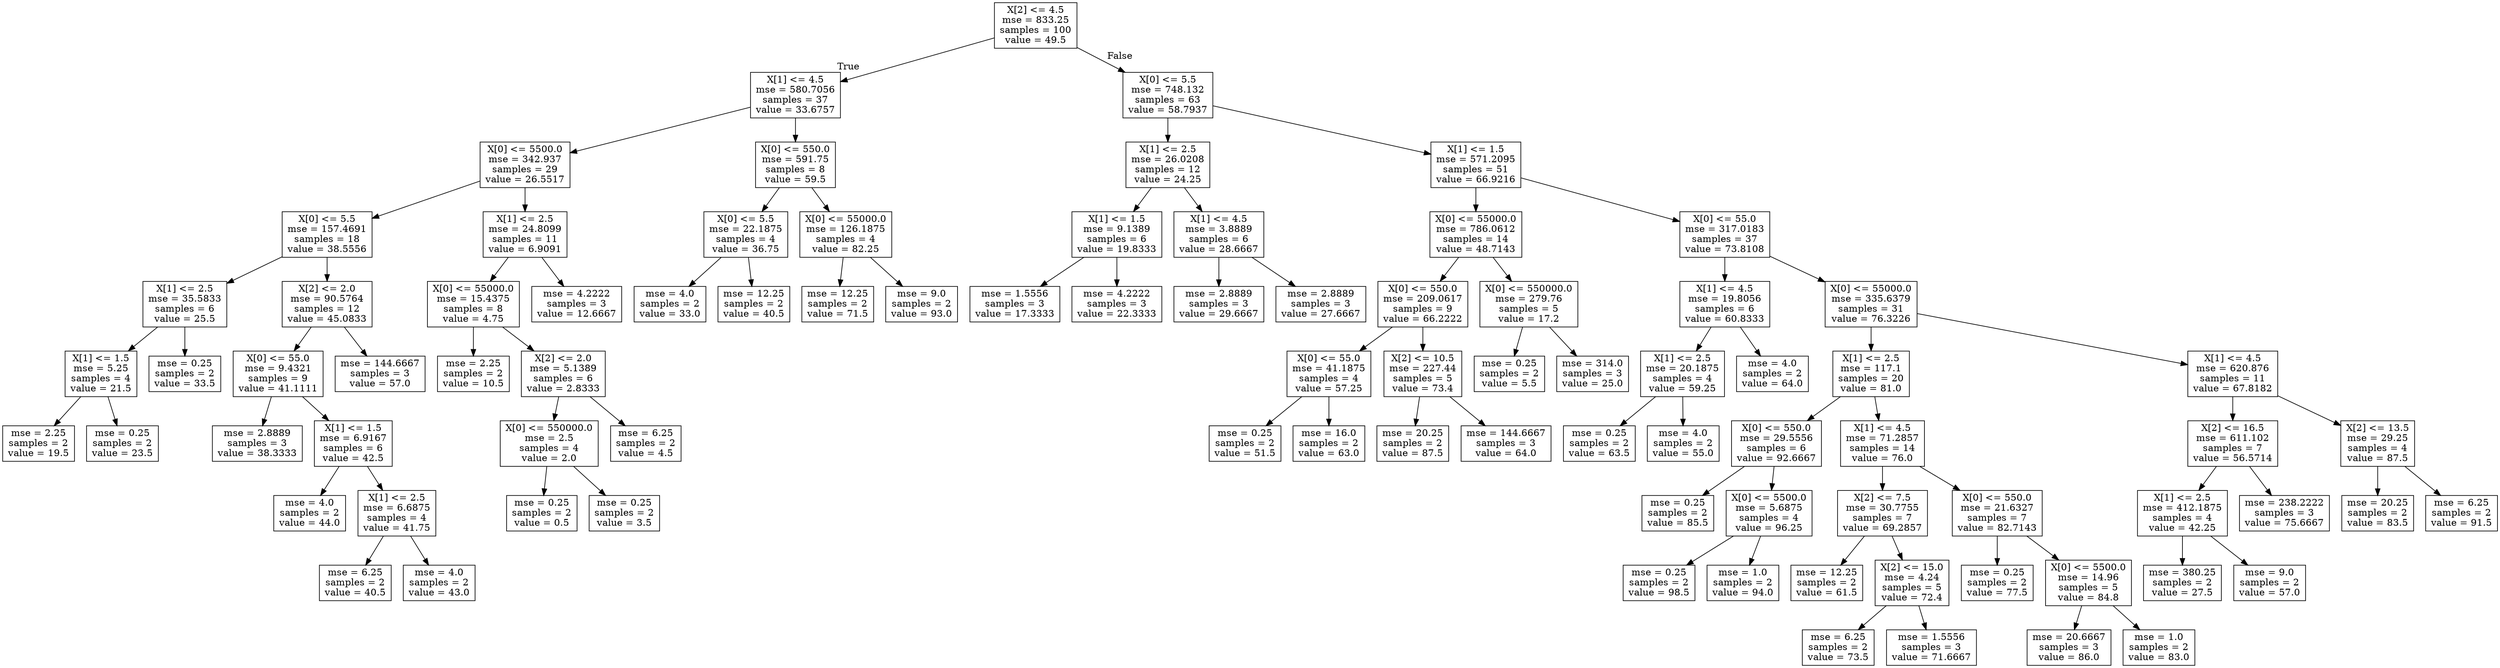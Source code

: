 digraph Tree {
node [shape=box] ;
0 [label="X[2] <= 4.5\nmse = 833.25\nsamples = 100\nvalue = 49.5"] ;
1 [label="X[1] <= 4.5\nmse = 580.7056\nsamples = 37\nvalue = 33.6757"] ;
0 -> 1 [labeldistance=2.5, labelangle=45, headlabel="True"] ;
2 [label="X[0] <= 5500.0\nmse = 342.937\nsamples = 29\nvalue = 26.5517"] ;
1 -> 2 ;
3 [label="X[0] <= 5.5\nmse = 157.4691\nsamples = 18\nvalue = 38.5556"] ;
2 -> 3 ;
4 [label="X[1] <= 2.5\nmse = 35.5833\nsamples = 6\nvalue = 25.5"] ;
3 -> 4 ;
5 [label="X[1] <= 1.5\nmse = 5.25\nsamples = 4\nvalue = 21.5"] ;
4 -> 5 ;
6 [label="mse = 2.25\nsamples = 2\nvalue = 19.5"] ;
5 -> 6 ;
7 [label="mse = 0.25\nsamples = 2\nvalue = 23.5"] ;
5 -> 7 ;
8 [label="mse = 0.25\nsamples = 2\nvalue = 33.5"] ;
4 -> 8 ;
9 [label="X[2] <= 2.0\nmse = 90.5764\nsamples = 12\nvalue = 45.0833"] ;
3 -> 9 ;
10 [label="X[0] <= 55.0\nmse = 9.4321\nsamples = 9\nvalue = 41.1111"] ;
9 -> 10 ;
11 [label="mse = 2.8889\nsamples = 3\nvalue = 38.3333"] ;
10 -> 11 ;
12 [label="X[1] <= 1.5\nmse = 6.9167\nsamples = 6\nvalue = 42.5"] ;
10 -> 12 ;
13 [label="mse = 4.0\nsamples = 2\nvalue = 44.0"] ;
12 -> 13 ;
14 [label="X[1] <= 2.5\nmse = 6.6875\nsamples = 4\nvalue = 41.75"] ;
12 -> 14 ;
15 [label="mse = 6.25\nsamples = 2\nvalue = 40.5"] ;
14 -> 15 ;
16 [label="mse = 4.0\nsamples = 2\nvalue = 43.0"] ;
14 -> 16 ;
17 [label="mse = 144.6667\nsamples = 3\nvalue = 57.0"] ;
9 -> 17 ;
18 [label="X[1] <= 2.5\nmse = 24.8099\nsamples = 11\nvalue = 6.9091"] ;
2 -> 18 ;
19 [label="X[0] <= 55000.0\nmse = 15.4375\nsamples = 8\nvalue = 4.75"] ;
18 -> 19 ;
20 [label="mse = 2.25\nsamples = 2\nvalue = 10.5"] ;
19 -> 20 ;
21 [label="X[2] <= 2.0\nmse = 5.1389\nsamples = 6\nvalue = 2.8333"] ;
19 -> 21 ;
22 [label="X[0] <= 550000.0\nmse = 2.5\nsamples = 4\nvalue = 2.0"] ;
21 -> 22 ;
23 [label="mse = 0.25\nsamples = 2\nvalue = 0.5"] ;
22 -> 23 ;
24 [label="mse = 0.25\nsamples = 2\nvalue = 3.5"] ;
22 -> 24 ;
25 [label="mse = 6.25\nsamples = 2\nvalue = 4.5"] ;
21 -> 25 ;
26 [label="mse = 4.2222\nsamples = 3\nvalue = 12.6667"] ;
18 -> 26 ;
27 [label="X[0] <= 550.0\nmse = 591.75\nsamples = 8\nvalue = 59.5"] ;
1 -> 27 ;
28 [label="X[0] <= 5.5\nmse = 22.1875\nsamples = 4\nvalue = 36.75"] ;
27 -> 28 ;
29 [label="mse = 4.0\nsamples = 2\nvalue = 33.0"] ;
28 -> 29 ;
30 [label="mse = 12.25\nsamples = 2\nvalue = 40.5"] ;
28 -> 30 ;
31 [label="X[0] <= 55000.0\nmse = 126.1875\nsamples = 4\nvalue = 82.25"] ;
27 -> 31 ;
32 [label="mse = 12.25\nsamples = 2\nvalue = 71.5"] ;
31 -> 32 ;
33 [label="mse = 9.0\nsamples = 2\nvalue = 93.0"] ;
31 -> 33 ;
34 [label="X[0] <= 5.5\nmse = 748.132\nsamples = 63\nvalue = 58.7937"] ;
0 -> 34 [labeldistance=2.5, labelangle=-45, headlabel="False"] ;
35 [label="X[1] <= 2.5\nmse = 26.0208\nsamples = 12\nvalue = 24.25"] ;
34 -> 35 ;
36 [label="X[1] <= 1.5\nmse = 9.1389\nsamples = 6\nvalue = 19.8333"] ;
35 -> 36 ;
37 [label="mse = 1.5556\nsamples = 3\nvalue = 17.3333"] ;
36 -> 37 ;
38 [label="mse = 4.2222\nsamples = 3\nvalue = 22.3333"] ;
36 -> 38 ;
39 [label="X[1] <= 4.5\nmse = 3.8889\nsamples = 6\nvalue = 28.6667"] ;
35 -> 39 ;
40 [label="mse = 2.8889\nsamples = 3\nvalue = 29.6667"] ;
39 -> 40 ;
41 [label="mse = 2.8889\nsamples = 3\nvalue = 27.6667"] ;
39 -> 41 ;
42 [label="X[1] <= 1.5\nmse = 571.2095\nsamples = 51\nvalue = 66.9216"] ;
34 -> 42 ;
43 [label="X[0] <= 55000.0\nmse = 786.0612\nsamples = 14\nvalue = 48.7143"] ;
42 -> 43 ;
44 [label="X[0] <= 550.0\nmse = 209.0617\nsamples = 9\nvalue = 66.2222"] ;
43 -> 44 ;
45 [label="X[0] <= 55.0\nmse = 41.1875\nsamples = 4\nvalue = 57.25"] ;
44 -> 45 ;
46 [label="mse = 0.25\nsamples = 2\nvalue = 51.5"] ;
45 -> 46 ;
47 [label="mse = 16.0\nsamples = 2\nvalue = 63.0"] ;
45 -> 47 ;
48 [label="X[2] <= 10.5\nmse = 227.44\nsamples = 5\nvalue = 73.4"] ;
44 -> 48 ;
49 [label="mse = 20.25\nsamples = 2\nvalue = 87.5"] ;
48 -> 49 ;
50 [label="mse = 144.6667\nsamples = 3\nvalue = 64.0"] ;
48 -> 50 ;
51 [label="X[0] <= 550000.0\nmse = 279.76\nsamples = 5\nvalue = 17.2"] ;
43 -> 51 ;
52 [label="mse = 0.25\nsamples = 2\nvalue = 5.5"] ;
51 -> 52 ;
53 [label="mse = 314.0\nsamples = 3\nvalue = 25.0"] ;
51 -> 53 ;
54 [label="X[0] <= 55.0\nmse = 317.0183\nsamples = 37\nvalue = 73.8108"] ;
42 -> 54 ;
55 [label="X[1] <= 4.5\nmse = 19.8056\nsamples = 6\nvalue = 60.8333"] ;
54 -> 55 ;
56 [label="X[1] <= 2.5\nmse = 20.1875\nsamples = 4\nvalue = 59.25"] ;
55 -> 56 ;
57 [label="mse = 0.25\nsamples = 2\nvalue = 63.5"] ;
56 -> 57 ;
58 [label="mse = 4.0\nsamples = 2\nvalue = 55.0"] ;
56 -> 58 ;
59 [label="mse = 4.0\nsamples = 2\nvalue = 64.0"] ;
55 -> 59 ;
60 [label="X[0] <= 55000.0\nmse = 335.6379\nsamples = 31\nvalue = 76.3226"] ;
54 -> 60 ;
61 [label="X[1] <= 2.5\nmse = 117.1\nsamples = 20\nvalue = 81.0"] ;
60 -> 61 ;
62 [label="X[0] <= 550.0\nmse = 29.5556\nsamples = 6\nvalue = 92.6667"] ;
61 -> 62 ;
63 [label="mse = 0.25\nsamples = 2\nvalue = 85.5"] ;
62 -> 63 ;
64 [label="X[0] <= 5500.0\nmse = 5.6875\nsamples = 4\nvalue = 96.25"] ;
62 -> 64 ;
65 [label="mse = 0.25\nsamples = 2\nvalue = 98.5"] ;
64 -> 65 ;
66 [label="mse = 1.0\nsamples = 2\nvalue = 94.0"] ;
64 -> 66 ;
67 [label="X[1] <= 4.5\nmse = 71.2857\nsamples = 14\nvalue = 76.0"] ;
61 -> 67 ;
68 [label="X[2] <= 7.5\nmse = 30.7755\nsamples = 7\nvalue = 69.2857"] ;
67 -> 68 ;
69 [label="mse = 12.25\nsamples = 2\nvalue = 61.5"] ;
68 -> 69 ;
70 [label="X[2] <= 15.0\nmse = 4.24\nsamples = 5\nvalue = 72.4"] ;
68 -> 70 ;
71 [label="mse = 6.25\nsamples = 2\nvalue = 73.5"] ;
70 -> 71 ;
72 [label="mse = 1.5556\nsamples = 3\nvalue = 71.6667"] ;
70 -> 72 ;
73 [label="X[0] <= 550.0\nmse = 21.6327\nsamples = 7\nvalue = 82.7143"] ;
67 -> 73 ;
74 [label="mse = 0.25\nsamples = 2\nvalue = 77.5"] ;
73 -> 74 ;
75 [label="X[0] <= 5500.0\nmse = 14.96\nsamples = 5\nvalue = 84.8"] ;
73 -> 75 ;
76 [label="mse = 20.6667\nsamples = 3\nvalue = 86.0"] ;
75 -> 76 ;
77 [label="mse = 1.0\nsamples = 2\nvalue = 83.0"] ;
75 -> 77 ;
78 [label="X[1] <= 4.5\nmse = 620.876\nsamples = 11\nvalue = 67.8182"] ;
60 -> 78 ;
79 [label="X[2] <= 16.5\nmse = 611.102\nsamples = 7\nvalue = 56.5714"] ;
78 -> 79 ;
80 [label="X[1] <= 2.5\nmse = 412.1875\nsamples = 4\nvalue = 42.25"] ;
79 -> 80 ;
81 [label="mse = 380.25\nsamples = 2\nvalue = 27.5"] ;
80 -> 81 ;
82 [label="mse = 9.0\nsamples = 2\nvalue = 57.0"] ;
80 -> 82 ;
83 [label="mse = 238.2222\nsamples = 3\nvalue = 75.6667"] ;
79 -> 83 ;
84 [label="X[2] <= 13.5\nmse = 29.25\nsamples = 4\nvalue = 87.5"] ;
78 -> 84 ;
85 [label="mse = 20.25\nsamples = 2\nvalue = 83.5"] ;
84 -> 85 ;
86 [label="mse = 6.25\nsamples = 2\nvalue = 91.5"] ;
84 -> 86 ;
}